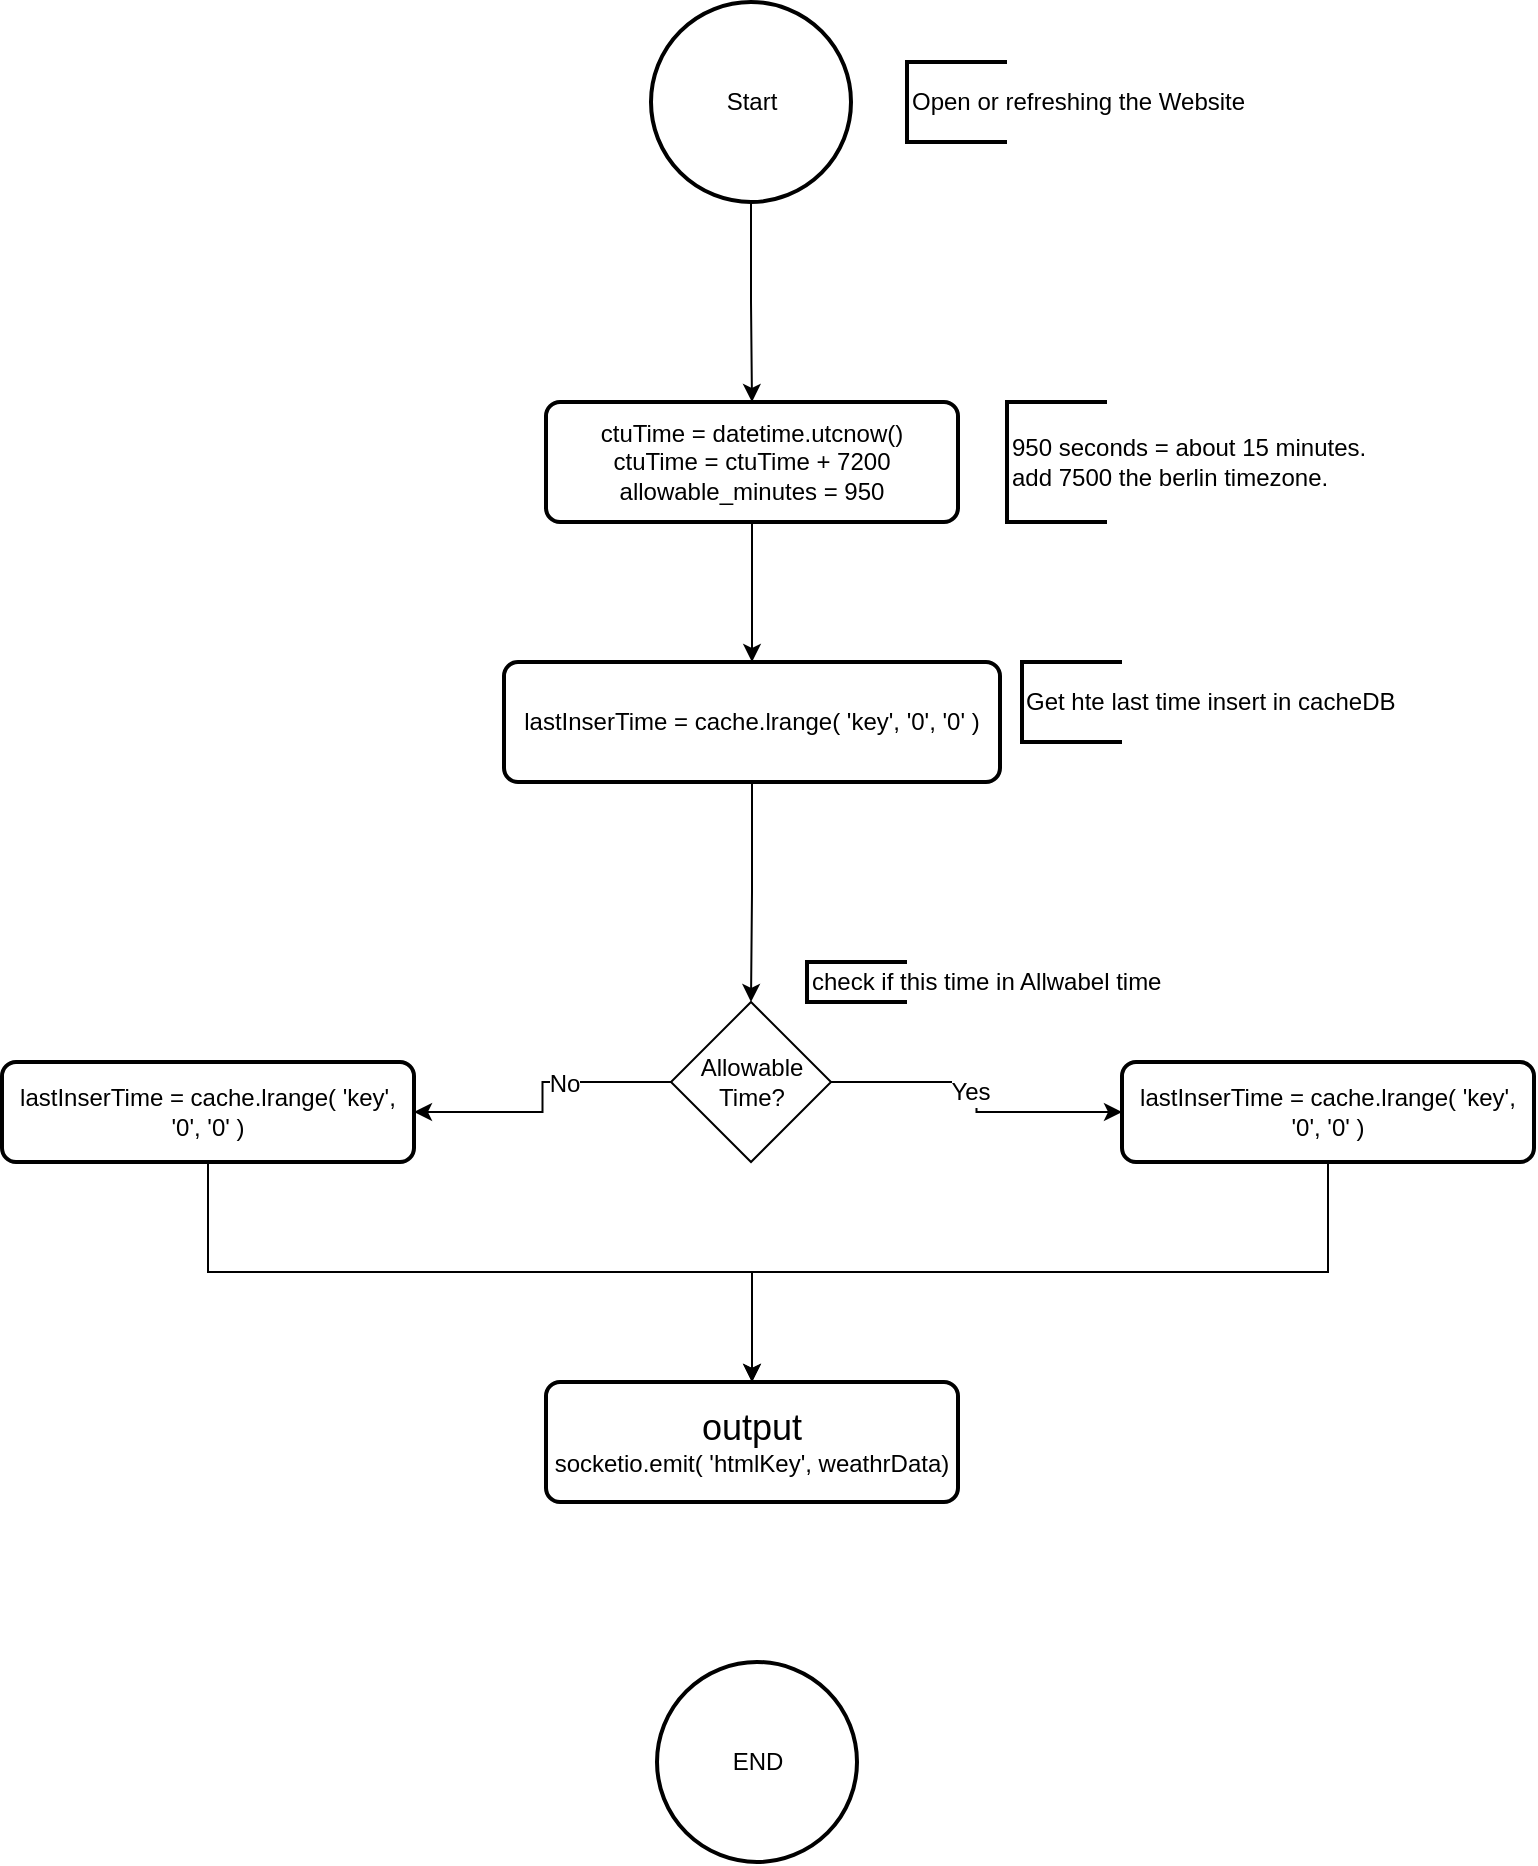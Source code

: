 <mxfile version="12.1.3" type="device" pages="2"><diagram id="G1iNFeKZUAv0-rOtm2Gp" name="Current Weather"><mxGraphModel dx="1656" dy="822" grid="1" gridSize="10" guides="1" tooltips="1" connect="1" arrows="1" fold="1" page="1" pageScale="1" pageWidth="850" pageHeight="1100" math="0" shadow="0"><root><mxCell id="0"/><mxCell id="1" parent="0"/><mxCell id="QNEsgejQTRXnvsuc6IMt-5" style="edgeStyle=orthogonalEdgeStyle;rounded=0;orthogonalLoop=1;jettySize=auto;html=1;exitX=0.5;exitY=1;exitDx=0;exitDy=0;exitPerimeter=0;entryX=0.5;entryY=0;entryDx=0;entryDy=0;" edge="1" parent="1" source="QNEsgejQTRXnvsuc6IMt-1" target="QNEsgejQTRXnvsuc6IMt-4"><mxGeometry relative="1" as="geometry"/></mxCell><mxCell id="QNEsgejQTRXnvsuc6IMt-1" value="Start" style="strokeWidth=2;html=1;shape=mxgraph.flowchart.start_2;whiteSpace=wrap;" vertex="1" parent="1"><mxGeometry x="374.5" y="10" width="100" height="100" as="geometry"/></mxCell><mxCell id="QNEsgejQTRXnvsuc6IMt-3" value="END" style="strokeWidth=2;html=1;shape=mxgraph.flowchart.start_2;whiteSpace=wrap;" vertex="1" parent="1"><mxGeometry x="377.5" y="840" width="100" height="100" as="geometry"/></mxCell><mxCell id="QNEsgejQTRXnvsuc6IMt-10" style="edgeStyle=orthogonalEdgeStyle;rounded=0;orthogonalLoop=1;jettySize=auto;html=1;exitX=0.5;exitY=1;exitDx=0;exitDy=0;entryX=0.5;entryY=0;entryDx=0;entryDy=0;" edge="1" parent="1" source="QNEsgejQTRXnvsuc6IMt-4" target="QNEsgejQTRXnvsuc6IMt-6"><mxGeometry relative="1" as="geometry"/></mxCell><mxCell id="QNEsgejQTRXnvsuc6IMt-4" value="&lt;div&gt;ctuTime = datetime.utcnow()&lt;/div&gt;&lt;div&gt;ctuTime = ctuTime + 7200&lt;/div&gt;&lt;div&gt;allowable_minutes = 950&lt;/div&gt;" style="rounded=1;whiteSpace=wrap;html=1;absoluteArcSize=1;arcSize=14;strokeWidth=2;" vertex="1" parent="1"><mxGeometry x="322" y="210" width="206" height="60" as="geometry"/></mxCell><mxCell id="QNEsgejQTRXnvsuc6IMt-12" style="edgeStyle=orthogonalEdgeStyle;rounded=0;orthogonalLoop=1;jettySize=auto;html=1;exitX=0.5;exitY=1;exitDx=0;exitDy=0;entryX=0.5;entryY=0;entryDx=0;entryDy=0;" edge="1" parent="1" source="QNEsgejQTRXnvsuc6IMt-6" target="QNEsgejQTRXnvsuc6IMt-11"><mxGeometry relative="1" as="geometry"/></mxCell><mxCell id="QNEsgejQTRXnvsuc6IMt-6" value="lastInserTime = cache.lrange( 'key', '0', '0' )" style="rounded=1;whiteSpace=wrap;html=1;absoluteArcSize=1;arcSize=14;strokeWidth=2;" vertex="1" parent="1"><mxGeometry x="301" y="340" width="248" height="60" as="geometry"/></mxCell><mxCell id="QNEsgejQTRXnvsuc6IMt-7" value="Open or refreshing the Website" style="strokeWidth=2;html=1;shape=mxgraph.flowchart.annotation_1;align=left;pointerEvents=1;" vertex="1" parent="1"><mxGeometry x="502.5" y="40" width="50" height="40" as="geometry"/></mxCell><mxCell id="QNEsgejQTRXnvsuc6IMt-8" value="&lt;div&gt;950 seconds = about 15 minutes.&lt;/div&gt;&lt;div&gt;add 7500 the berlin timezone.&lt;/div&gt;" style="strokeWidth=2;html=1;shape=mxgraph.flowchart.annotation_1;align=left;pointerEvents=1;" vertex="1" parent="1"><mxGeometry x="552.5" y="210" width="50" height="60" as="geometry"/></mxCell><mxCell id="QNEsgejQTRXnvsuc6IMt-9" value="Get hte last time insert in cacheDB" style="strokeWidth=2;html=1;shape=mxgraph.flowchart.annotation_1;align=left;pointerEvents=1;" vertex="1" parent="1"><mxGeometry x="560" y="340" width="50" height="40" as="geometry"/></mxCell><mxCell id="QNEsgejQTRXnvsuc6IMt-16" style="edgeStyle=orthogonalEdgeStyle;rounded=0;orthogonalLoop=1;jettySize=auto;html=1;exitX=1;exitY=0.5;exitDx=0;exitDy=0;entryX=0;entryY=0.5;entryDx=0;entryDy=0;" edge="1" parent="1" source="QNEsgejQTRXnvsuc6IMt-11" target="QNEsgejQTRXnvsuc6IMt-14"><mxGeometry relative="1" as="geometry"/></mxCell><mxCell id="QNEsgejQTRXnvsuc6IMt-18" value="Yes" style="text;html=1;resizable=0;points=[];align=center;verticalAlign=middle;labelBackgroundColor=#ffffff;" vertex="1" connectable="0" parent="QNEsgejQTRXnvsuc6IMt-16"><mxGeometry x="-0.212" y="-3" relative="1" as="geometry"><mxPoint x="6" y="2" as="offset"/></mxGeometry></mxCell><mxCell id="QNEsgejQTRXnvsuc6IMt-17" style="edgeStyle=orthogonalEdgeStyle;rounded=0;orthogonalLoop=1;jettySize=auto;html=1;exitX=0;exitY=0.5;exitDx=0;exitDy=0;entryX=1;entryY=0.5;entryDx=0;entryDy=0;" edge="1" parent="1" source="QNEsgejQTRXnvsuc6IMt-11" target="QNEsgejQTRXnvsuc6IMt-15"><mxGeometry relative="1" as="geometry"/></mxCell><mxCell id="QNEsgejQTRXnvsuc6IMt-19" value="No" style="text;html=1;resizable=0;points=[];align=center;verticalAlign=middle;labelBackgroundColor=#ffffff;" vertex="1" connectable="0" parent="QNEsgejQTRXnvsuc6IMt-17"><mxGeometry x="-0.246" y="1" relative="1" as="geometry"><mxPoint as="offset"/></mxGeometry></mxCell><mxCell id="QNEsgejQTRXnvsuc6IMt-11" value="Allowable Time?" style="rhombus;whiteSpace=wrap;html=1;" vertex="1" parent="1"><mxGeometry x="384.5" y="510" width="80" height="80" as="geometry"/></mxCell><mxCell id="QNEsgejQTRXnvsuc6IMt-13" value="check if this time in Allwabel time" style="strokeWidth=2;html=1;shape=mxgraph.flowchart.annotation_1;align=left;pointerEvents=1;" vertex="1" parent="1"><mxGeometry x="452.5" y="490" width="50" height="20" as="geometry"/></mxCell><mxCell id="QNEsgejQTRXnvsuc6IMt-22" style="edgeStyle=orthogonalEdgeStyle;rounded=0;orthogonalLoop=1;jettySize=auto;html=1;exitX=0.5;exitY=1;exitDx=0;exitDy=0;entryX=0.5;entryY=0;entryDx=0;entryDy=0;" edge="1" parent="1" source="QNEsgejQTRXnvsuc6IMt-14" target="QNEsgejQTRXnvsuc6IMt-21"><mxGeometry relative="1" as="geometry"/></mxCell><mxCell id="QNEsgejQTRXnvsuc6IMt-14" value="lastInserTime = cache.lrange( 'key', '0', '0' )" style="rounded=1;whiteSpace=wrap;html=1;absoluteArcSize=1;arcSize=14;strokeWidth=2;" vertex="1" parent="1"><mxGeometry x="610" y="540" width="206" height="50" as="geometry"/></mxCell><mxCell id="QNEsgejQTRXnvsuc6IMt-23" style="edgeStyle=orthogonalEdgeStyle;rounded=0;orthogonalLoop=1;jettySize=auto;html=1;exitX=0.5;exitY=1;exitDx=0;exitDy=0;entryX=0.5;entryY=0;entryDx=0;entryDy=0;" edge="1" parent="1" source="QNEsgejQTRXnvsuc6IMt-15" target="QNEsgejQTRXnvsuc6IMt-21"><mxGeometry relative="1" as="geometry"><mxPoint x="270" y="690" as="targetPoint"/></mxGeometry></mxCell><mxCell id="QNEsgejQTRXnvsuc6IMt-15" value="lastInserTime = cache.lrange( 'key', '0', '0' )" style="rounded=1;whiteSpace=wrap;html=1;absoluteArcSize=1;arcSize=14;strokeWidth=2;" vertex="1" parent="1"><mxGeometry x="50" y="540" width="206" height="50" as="geometry"/></mxCell><mxCell id="QNEsgejQTRXnvsuc6IMt-21" value="&lt;font style=&quot;font-size: 18px&quot;&gt;output&lt;/font&gt;&lt;br&gt;socketio.emit( 'htmlKey', weathrData)" style="rounded=1;whiteSpace=wrap;html=1;absoluteArcSize=1;arcSize=14;strokeWidth=2;" vertex="1" parent="1"><mxGeometry x="322" y="700" width="206" height="60" as="geometry"/></mxCell></root></mxGraphModel></diagram><diagram id="C8eFz3j4U378uMSY0dgb" name="Forecast Weather"><mxGraphModel dx="1408" dy="699" grid="1" gridSize="10" guides="1" tooltips="1" connect="1" arrows="1" fold="1" page="1" pageScale="1" pageWidth="850" pageHeight="1100" math="0" shadow="0"><root><mxCell id="fyGKIlnbercCIMDEpft8-0"/><mxCell id="fyGKIlnbercCIMDEpft8-1" parent="fyGKIlnbercCIMDEpft8-0"/></root></mxGraphModel></diagram></mxfile>